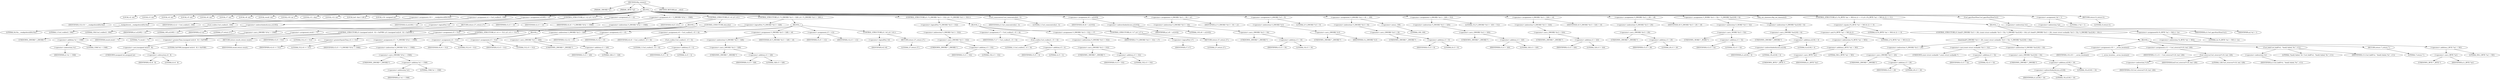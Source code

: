 digraph tftp_connect {  
"1000114" [label = "(METHOD,tftp_connect)" ]
"1000115" [label = "(PARAM,_DWORD *a1)" ]
"1000116" [label = "(PARAM,_BYTE *a2)" ]
"1000117" [label = "(BLOCK,,)" ]
"1000118" [label = "(LOCAL,v2: int)" ]
"1000119" [label = "(LOCAL,v3: int)" ]
"1000120" [label = "(LOCAL,v4: int)" ]
"1000121" [label = "(LOCAL,v5: int)" ]
"1000122" [label = "(LOCAL,v6: int)" ]
"1000123" [label = "(LOCAL,v7: int)" ]
"1000124" [label = "(LOCAL,v8: int)" ]
"1000125" [label = "(LOCAL,result: int)" ]
"1000126" [label = "(LOCAL,v10: int *)" ]
"1000127" [label = "(LOCAL,v11: char)" ]
"1000128" [label = "(LOCAL,v12: int)" ]
"1000129" [label = "(LOCAL,buf: char [ 128 ])" ]
"1000130" [label = "(LOCAL,v14: unsigned int)" ]
"1000131" [label = "(<operator>.assignment,v14 = __readgsdword(0x14u))" ]
"1000132" [label = "(IDENTIFIER,v14,v14 = __readgsdword(0x14u))" ]
"1000133" [label = "(__readgsdword,__readgsdword(0x14u))" ]
"1000134" [label = "(LITERAL,0x14u,__readgsdword(0x14u))" ]
"1000135" [label = "(<operator>.assignment,v2 = Curl_ccalloc(1, 336))" ]
"1000136" [label = "(IDENTIFIER,v2,v2 = Curl_ccalloc(1, 336))" ]
"1000137" [label = "(Curl_ccalloc,Curl_ccalloc(1, 336))" ]
"1000138" [label = "(LITERAL,1,Curl_ccalloc(1, 336))" ]
"1000139" [label = "(LITERAL,336,Curl_ccalloc(1, 336))" ]
"1000140" [label = "(<operator>.assignment,a1[185] = v2)" ]
"1000141" [label = "(<operator>.indirectIndexAccess,a1[185])" ]
"1000142" [label = "(IDENTIFIER,a1,a1[185] = v2)" ]
"1000143" [label = "(LITERAL,185,a1[185] = v2)" ]
"1000144" [label = "(IDENTIFIER,v2,a1[185] = v2)" ]
"1000145" [label = "(CONTROL_STRUCTURE,if ( !v2 ),if ( !v2 ))" ]
"1000146" [label = "(<operator>.logicalNot,!v2)" ]
"1000147" [label = "(IDENTIFIER,v2,!v2)" ]
"1000148" [label = "(RETURN,return 27;,return 27;)" ]
"1000149" [label = "(LITERAL,27,return 27;)" ]
"1000150" [label = "(<operator>.assignment,v3 = v2)" ]
"1000151" [label = "(IDENTIFIER,v3,v3 = v2)" ]
"1000152" [label = "(IDENTIFIER,v2,v3 = v2)" ]
"1000153" [label = "(<operator>.assignment,v4 = *(_DWORD *)(*a1 + 1568))" ]
"1000154" [label = "(IDENTIFIER,v4,v4 = *(_DWORD *)(*a1 + 1568))" ]
"1000155" [label = "(<operator>.indirection,*(_DWORD *)(*a1 + 1568))" ]
"1000156" [label = "(<operator>.cast,(_DWORD *)(*a1 + 1568))" ]
"1000157" [label = "(UNKNOWN,_DWORD *,_DWORD *)" ]
"1000158" [label = "(<operator>.addition,*a1 + 1568)" ]
"1000159" [label = "(<operator>.indirection,*a1)" ]
"1000160" [label = "(IDENTIFIER,a1,*a1 + 1568)" ]
"1000161" [label = "(LITERAL,1568,*a1 + 1568)" ]
"1000162" [label = "(CONTROL_STRUCTURE,if ( v4 ),if ( v4 ))" ]
"1000163" [label = "(IDENTIFIER,v4,if ( v4 ))" ]
"1000164" [label = "(BLOCK,,)" ]
"1000165" [label = "(<operator>.assignment,result = 71)" ]
"1000166" [label = "(IDENTIFIER,result,result = 71)" ]
"1000167" [label = "(LITERAL,71,result = 71)" ]
"1000168" [label = "(CONTROL_STRUCTURE,if ( (unsigned int)(v4 - 8) > 0xFFB0 ),if ( (unsigned int)(v4 - 8) > 0xFFB0 ))" ]
"1000169" [label = "(<operator>.greaterThan,(unsigned int)(v4 - 8) > 0xFFB0)" ]
"1000170" [label = "(<operator>.cast,(unsigned int)(v4 - 8))" ]
"1000171" [label = "(UNKNOWN,unsigned int,unsigned int)" ]
"1000172" [label = "(<operator>.subtraction,v4 - 8)" ]
"1000173" [label = "(IDENTIFIER,v4,v4 - 8)" ]
"1000174" [label = "(LITERAL,8,v4 - 8)" ]
"1000175" [label = "(LITERAL,0xFFB0,(unsigned int)(v4 - 8) > 0xFFB0)" ]
"1000176" [label = "(RETURN,return result;,return result;)" ]
"1000177" [label = "(IDENTIFIER,result,return result;)" ]
"1000178" [label = "(<operator>.assignment,v5 = 512)" ]
"1000179" [label = "(IDENTIFIER,v5,v5 = 512)" ]
"1000180" [label = "(LITERAL,512,v5 = 512)" ]
"1000181" [label = "(CONTROL_STRUCTURE,if ( v4 >= 512 ),if ( v4 >= 512 ))" ]
"1000182" [label = "(<operator>.greaterEqualsThan,v4 >= 512)" ]
"1000183" [label = "(IDENTIFIER,v4,v4 >= 512)" ]
"1000184" [label = "(LITERAL,512,v4 >= 512)" ]
"1000185" [label = "(<operator>.assignment,v5 = *(_DWORD *)(*a1 + 1568))" ]
"1000186" [label = "(IDENTIFIER,v5,v5 = *(_DWORD *)(*a1 + 1568))" ]
"1000187" [label = "(<operator>.indirection,*(_DWORD *)(*a1 + 1568))" ]
"1000188" [label = "(<operator>.cast,(_DWORD *)(*a1 + 1568))" ]
"1000189" [label = "(UNKNOWN,_DWORD *,_DWORD *)" ]
"1000190" [label = "(<operator>.addition,*a1 + 1568)" ]
"1000191" [label = "(<operator>.indirection,*a1)" ]
"1000192" [label = "(IDENTIFIER,a1,*a1 + 1568)" ]
"1000193" [label = "(LITERAL,1568,*a1 + 1568)" ]
"1000194" [label = "(CONTROL_STRUCTURE,else,else)" ]
"1000195" [label = "(BLOCK,,)" ]
"1000196" [label = "(<operator>.assignment,v4 = 512)" ]
"1000197" [label = "(IDENTIFIER,v4,v4 = 512)" ]
"1000198" [label = "(LITERAL,512,v4 = 512)" ]
"1000199" [label = "(<operator>.assignment,v5 = 512)" ]
"1000200" [label = "(IDENTIFIER,v5,v5 = 512)" ]
"1000201" [label = "(LITERAL,512,v5 = 512)" ]
"1000202" [label = "(CONTROL_STRUCTURE,if ( !*(_DWORD *)(v3 + 328) ),if ( !*(_DWORD *)(v3 + 328) ))" ]
"1000203" [label = "(<operator>.logicalNot,!*(_DWORD *)(v3 + 328))" ]
"1000204" [label = "(<operator>.indirection,*(_DWORD *)(v3 + 328))" ]
"1000205" [label = "(<operator>.cast,(_DWORD *)(v3 + 328))" ]
"1000206" [label = "(UNKNOWN,_DWORD *,_DWORD *)" ]
"1000207" [label = "(<operator>.addition,v3 + 328)" ]
"1000208" [label = "(IDENTIFIER,v3,v3 + 328)" ]
"1000209" [label = "(LITERAL,328,v3 + 328)" ]
"1000210" [label = "(BLOCK,,)" ]
"1000211" [label = "(<operator>.assignment,v12 = v5)" ]
"1000212" [label = "(IDENTIFIER,v12,v12 = v5)" ]
"1000213" [label = "(IDENTIFIER,v5,v12 = v5)" ]
"1000214" [label = "(<operator>.assignment,v6 = Curl_ccalloc(1, v5 + 4))" ]
"1000215" [label = "(IDENTIFIER,v6,v6 = Curl_ccalloc(1, v5 + 4))" ]
"1000216" [label = "(Curl_ccalloc,Curl_ccalloc(1, v5 + 4))" ]
"1000217" [label = "(LITERAL,1,Curl_ccalloc(1, v5 + 4))" ]
"1000218" [label = "(<operator>.addition,v5 + 4)" ]
"1000219" [label = "(IDENTIFIER,v5,v5 + 4)" ]
"1000220" [label = "(LITERAL,4,v5 + 4)" ]
"1000221" [label = "(<operator>.assignment,*(_DWORD *)(v3 + 328) = v6)" ]
"1000222" [label = "(<operator>.indirection,*(_DWORD *)(v3 + 328))" ]
"1000223" [label = "(<operator>.cast,(_DWORD *)(v3 + 328))" ]
"1000224" [label = "(UNKNOWN,_DWORD *,_DWORD *)" ]
"1000225" [label = "(<operator>.addition,v3 + 328)" ]
"1000226" [label = "(IDENTIFIER,v3,v3 + 328)" ]
"1000227" [label = "(LITERAL,328,v3 + 328)" ]
"1000228" [label = "(IDENTIFIER,v6,*(_DWORD *)(v3 + 328) = v6)" ]
"1000229" [label = "(<operator>.assignment,v5 = v12)" ]
"1000230" [label = "(IDENTIFIER,v5,v5 = v12)" ]
"1000231" [label = "(IDENTIFIER,v12,v5 = v12)" ]
"1000232" [label = "(CONTROL_STRUCTURE,if ( !v6 ),if ( !v6 ))" ]
"1000233" [label = "(<operator>.logicalNot,!v6)" ]
"1000234" [label = "(IDENTIFIER,v6,!v6)" ]
"1000235" [label = "(RETURN,return 27;,return 27;)" ]
"1000236" [label = "(LITERAL,27,return 27;)" ]
"1000237" [label = "(CONTROL_STRUCTURE,if ( !*(_DWORD *)(v3 + 332) ),if ( !*(_DWORD *)(v3 + 332) ))" ]
"1000238" [label = "(<operator>.logicalNot,!*(_DWORD *)(v3 + 332))" ]
"1000239" [label = "(<operator>.indirection,*(_DWORD *)(v3 + 332))" ]
"1000240" [label = "(<operator>.cast,(_DWORD *)(v3 + 332))" ]
"1000241" [label = "(UNKNOWN,_DWORD *,_DWORD *)" ]
"1000242" [label = "(<operator>.addition,v3 + 332)" ]
"1000243" [label = "(IDENTIFIER,v3,v3 + 332)" ]
"1000244" [label = "(LITERAL,332,v3 + 332)" ]
"1000245" [label = "(BLOCK,,)" ]
"1000246" [label = "(<operator>.assignment,v7 = Curl_ccalloc(1, v5 + 4))" ]
"1000247" [label = "(IDENTIFIER,v7,v7 = Curl_ccalloc(1, v5 + 4))" ]
"1000248" [label = "(Curl_ccalloc,Curl_ccalloc(1, v5 + 4))" ]
"1000249" [label = "(LITERAL,1,Curl_ccalloc(1, v5 + 4))" ]
"1000250" [label = "(<operator>.addition,v5 + 4)" ]
"1000251" [label = "(IDENTIFIER,v5,v5 + 4)" ]
"1000252" [label = "(LITERAL,4,v5 + 4)" ]
"1000253" [label = "(<operator>.assignment,*(_DWORD *)(v3 + 332) = v7)" ]
"1000254" [label = "(<operator>.indirection,*(_DWORD *)(v3 + 332))" ]
"1000255" [label = "(<operator>.cast,(_DWORD *)(v3 + 332))" ]
"1000256" [label = "(UNKNOWN,_DWORD *,_DWORD *)" ]
"1000257" [label = "(<operator>.addition,v3 + 332)" ]
"1000258" [label = "(IDENTIFIER,v3,v3 + 332)" ]
"1000259" [label = "(LITERAL,332,v3 + 332)" ]
"1000260" [label = "(IDENTIFIER,v7,*(_DWORD *)(v3 + 332) = v7)" ]
"1000261" [label = "(CONTROL_STRUCTURE,if ( !v7 ),if ( !v7 ))" ]
"1000262" [label = "(<operator>.logicalNot,!v7)" ]
"1000263" [label = "(IDENTIFIER,v7,!v7)" ]
"1000264" [label = "(RETURN,return 27;,return 27;)" ]
"1000265" [label = "(LITERAL,27,return 27;)" ]
"1000266" [label = "(Curl_conncontrol,Curl_conncontrol(a1, 1))" ]
"1000267" [label = "(IDENTIFIER,a1,Curl_conncontrol(a1, 1))" ]
"1000268" [label = "(LITERAL,1,Curl_conncontrol(a1, 1))" ]
"1000269" [label = "(<operator>.assignment,v8 = a1[103])" ]
"1000270" [label = "(IDENTIFIER,v8,v8 = a1[103])" ]
"1000271" [label = "(<operator>.indirectIndexAccess,a1[103])" ]
"1000272" [label = "(IDENTIFIER,a1,v8 = a1[103])" ]
"1000273" [label = "(LITERAL,103,v8 = a1[103])" ]
"1000274" [label = "(<operator>.assignment,*(_DWORD *)(v3 + 16) = a1)" ]
"1000275" [label = "(<operator>.indirection,*(_DWORD *)(v3 + 16))" ]
"1000276" [label = "(<operator>.cast,(_DWORD *)(v3 + 16))" ]
"1000277" [label = "(UNKNOWN,_DWORD *,_DWORD *)" ]
"1000278" [label = "(<operator>.addition,v3 + 16)" ]
"1000279" [label = "(IDENTIFIER,v3,v3 + 16)" ]
"1000280" [label = "(LITERAL,16,v3 + 16)" ]
"1000281" [label = "(IDENTIFIER,a1,*(_DWORD *)(v3 + 16) = a1)" ]
"1000282" [label = "(<operator>.assignment,*(_DWORD *)v3 = 0)" ]
"1000283" [label = "(<operator>.indirection,*(_DWORD *)v3)" ]
"1000284" [label = "(<operator>.cast,(_DWORD *)v3)" ]
"1000285" [label = "(UNKNOWN,_DWORD *,_DWORD *)" ]
"1000286" [label = "(IDENTIFIER,v3,(_DWORD *)v3)" ]
"1000287" [label = "(LITERAL,0,*(_DWORD *)v3 = 0)" ]
"1000288" [label = "(<operator>.assignment,*(_DWORD *)(v3 + 8) = -100)" ]
"1000289" [label = "(<operator>.indirection,*(_DWORD *)(v3 + 8))" ]
"1000290" [label = "(<operator>.cast,(_DWORD *)(v3 + 8))" ]
"1000291" [label = "(UNKNOWN,_DWORD *,_DWORD *)" ]
"1000292" [label = "(<operator>.addition,v3 + 8)" ]
"1000293" [label = "(IDENTIFIER,v3,v3 + 8)" ]
"1000294" [label = "(LITERAL,8,v3 + 8)" ]
"1000295" [label = "(<operator>.minus,-100)" ]
"1000296" [label = "(LITERAL,100,-100)" ]
"1000297" [label = "(<operator>.assignment,*(_DWORD *)(v3 + 320) = 512)" ]
"1000298" [label = "(<operator>.indirection,*(_DWORD *)(v3 + 320))" ]
"1000299" [label = "(<operator>.cast,(_DWORD *)(v3 + 320))" ]
"1000300" [label = "(UNKNOWN,_DWORD *,_DWORD *)" ]
"1000301" [label = "(<operator>.addition,v3 + 320)" ]
"1000302" [label = "(IDENTIFIER,v3,v3 + 320)" ]
"1000303" [label = "(LITERAL,320,v3 + 320)" ]
"1000304" [label = "(LITERAL,512,*(_DWORD *)(v3 + 320) = 512)" ]
"1000305" [label = "(<operator>.assignment,*(_DWORD *)(v3 + 324) = v4)" ]
"1000306" [label = "(<operator>.indirection,*(_DWORD *)(v3 + 324))" ]
"1000307" [label = "(<operator>.cast,(_DWORD *)(v3 + 324))" ]
"1000308" [label = "(UNKNOWN,_DWORD *,_DWORD *)" ]
"1000309" [label = "(<operator>.addition,v3 + 324)" ]
"1000310" [label = "(IDENTIFIER,v3,v3 + 324)" ]
"1000311" [label = "(LITERAL,324,v3 + 324)" ]
"1000312" [label = "(IDENTIFIER,v4,*(_DWORD *)(v3 + 324) = v4)" ]
"1000313" [label = "(<operator>.assignment,*(_DWORD *)(v3 + 20) = v8)" ]
"1000314" [label = "(<operator>.indirection,*(_DWORD *)(v3 + 20))" ]
"1000315" [label = "(<operator>.cast,(_DWORD *)(v3 + 20))" ]
"1000316" [label = "(UNKNOWN,_DWORD *,_DWORD *)" ]
"1000317" [label = "(<operator>.addition,v3 + 20)" ]
"1000318" [label = "(IDENTIFIER,v3,v3 + 20)" ]
"1000319" [label = "(LITERAL,20,v3 + 20)" ]
"1000320" [label = "(IDENTIFIER,v8,*(_DWORD *)(v3 + 20) = v8)" ]
"1000321" [label = "(<operator>.assignment,*(_WORD *)(v3 + 52) = *(_DWORD *)(a1[18] + 4))" ]
"1000322" [label = "(<operator>.indirection,*(_WORD *)(v3 + 52))" ]
"1000323" [label = "(<operator>.cast,(_WORD *)(v3 + 52))" ]
"1000324" [label = "(UNKNOWN,_WORD *,_WORD *)" ]
"1000325" [label = "(<operator>.addition,v3 + 52)" ]
"1000326" [label = "(IDENTIFIER,v3,v3 + 52)" ]
"1000327" [label = "(LITERAL,52,v3 + 52)" ]
"1000328" [label = "(<operator>.indirection,*(_DWORD *)(a1[18] + 4))" ]
"1000329" [label = "(<operator>.cast,(_DWORD *)(a1[18] + 4))" ]
"1000330" [label = "(UNKNOWN,_DWORD *,_DWORD *)" ]
"1000331" [label = "(<operator>.addition,a1[18] + 4)" ]
"1000332" [label = "(<operator>.indirectIndexAccess,a1[18])" ]
"1000333" [label = "(IDENTIFIER,a1,a1[18] + 4)" ]
"1000334" [label = "(LITERAL,18,a1[18] + 4)" ]
"1000335" [label = "(LITERAL,4,a1[18] + 4)" ]
"1000336" [label = "(tftp_set_timeouts,tftp_set_timeouts())" ]
"1000337" [label = "(CONTROL_STRUCTURE,if ( (*((_BYTE *)a1 + 583) & 2) == 0 ),if ( (*((_BYTE *)a1 + 583) & 2) == 0 ))" ]
"1000338" [label = "(<operator>.equals,(*((_BYTE *)a1 + 583) & 2) == 0)" ]
"1000339" [label = "(<operator>.and,*((_BYTE *)a1 + 583) & 2)" ]
"1000340" [label = "(<operator>.indirection,*((_BYTE *)a1 + 583))" ]
"1000341" [label = "(<operator>.addition,(_BYTE *)a1 + 583)" ]
"1000342" [label = "(<operator>.cast,(_BYTE *)a1)" ]
"1000343" [label = "(UNKNOWN,_BYTE *,_BYTE *)" ]
"1000344" [label = "(IDENTIFIER,a1,(_BYTE *)a1)" ]
"1000345" [label = "(LITERAL,583,(_BYTE *)a1 + 583)" ]
"1000346" [label = "(LITERAL,2,*((_BYTE *)a1 + 583) & 2)" ]
"1000347" [label = "(LITERAL,0,(*((_BYTE *)a1 + 583) & 2) == 0)" ]
"1000348" [label = "(BLOCK,,)" ]
"1000349" [label = "(CONTROL_STRUCTURE,if ( bind(*(_DWORD *)(v3 + 20), (const struct sockaddr *)(v3 + 52), *(_DWORD *)(a1[18] + 16)) ),if ( bind(*(_DWORD *)(v3 + 20), (const struct sockaddr *)(v3 + 52), *(_DWORD *)(a1[18] + 16)) ))" ]
"1000350" [label = "(bind,bind(*(_DWORD *)(v3 + 20), (const struct sockaddr *)(v3 + 52), *(_DWORD *)(a1[18] + 16)))" ]
"1000351" [label = "(<operator>.indirection,*(_DWORD *)(v3 + 20))" ]
"1000352" [label = "(<operator>.cast,(_DWORD *)(v3 + 20))" ]
"1000353" [label = "(UNKNOWN,_DWORD *,_DWORD *)" ]
"1000354" [label = "(<operator>.addition,v3 + 20)" ]
"1000355" [label = "(IDENTIFIER,v3,v3 + 20)" ]
"1000356" [label = "(LITERAL,20,v3 + 20)" ]
"1000357" [label = "(<operator>.cast,(const struct sockaddr *)(v3 + 52))" ]
"1000358" [label = "(UNKNOWN,const struct sockaddr *,const struct sockaddr *)" ]
"1000359" [label = "(<operator>.addition,v3 + 52)" ]
"1000360" [label = "(IDENTIFIER,v3,v3 + 52)" ]
"1000361" [label = "(LITERAL,52,v3 + 52)" ]
"1000362" [label = "(<operator>.indirection,*(_DWORD *)(a1[18] + 16))" ]
"1000363" [label = "(<operator>.cast,(_DWORD *)(a1[18] + 16))" ]
"1000364" [label = "(UNKNOWN,_DWORD *,_DWORD *)" ]
"1000365" [label = "(<operator>.addition,a1[18] + 16)" ]
"1000366" [label = "(<operator>.indirectIndexAccess,a1[18])" ]
"1000367" [label = "(IDENTIFIER,a1,a1[18] + 16)" ]
"1000368" [label = "(LITERAL,18,a1[18] + 16)" ]
"1000369" [label = "(LITERAL,16,a1[18] + 16)" ]
"1000370" [label = "(BLOCK,,)" ]
"1000371" [label = "(<operator>.assignment,v10 = __errno_location())" ]
"1000372" [label = "(IDENTIFIER,v10,v10 = __errno_location())" ]
"1000373" [label = "(__errno_location,__errno_location())" ]
"1000374" [label = "(<operator>.assignment,v11 = Curl_strerror(*v10, buf, 128))" ]
"1000375" [label = "(IDENTIFIER,v11,v11 = Curl_strerror(*v10, buf, 128))" ]
"1000376" [label = "(Curl_strerror,Curl_strerror(*v10, buf, 128))" ]
"1000377" [label = "(<operator>.indirection,*v10)" ]
"1000378" [label = "(IDENTIFIER,v10,Curl_strerror(*v10, buf, 128))" ]
"1000379" [label = "(IDENTIFIER,buf,Curl_strerror(*v10, buf, 128))" ]
"1000380" [label = "(LITERAL,128,Curl_strerror(*v10, buf, 128))" ]
"1000381" [label = "(Curl_failf,Curl_failf(*a1, \"bind() failed; %s\", v11))" ]
"1000382" [label = "(<operator>.indirection,*a1)" ]
"1000383" [label = "(IDENTIFIER,a1,Curl_failf(*a1, \"bind() failed; %s\", v11))" ]
"1000384" [label = "(LITERAL,\"bind() failed; %s\",Curl_failf(*a1, \"bind() failed; %s\", v11))" ]
"1000385" [label = "(IDENTIFIER,v11,Curl_failf(*a1, \"bind() failed; %s\", v11))" ]
"1000386" [label = "(RETURN,return 7;,return 7;)" ]
"1000387" [label = "(LITERAL,7,return 7;)" ]
"1000388" [label = "(<operators>.assignmentOr,*((_BYTE *)a1 + 583) |= 2u)" ]
"1000389" [label = "(<operator>.indirection,*((_BYTE *)a1 + 583))" ]
"1000390" [label = "(<operator>.addition,(_BYTE *)a1 + 583)" ]
"1000391" [label = "(<operator>.cast,(_BYTE *)a1)" ]
"1000392" [label = "(UNKNOWN,_BYTE *,_BYTE *)" ]
"1000393" [label = "(IDENTIFIER,a1,(_BYTE *)a1)" ]
"1000394" [label = "(LITERAL,583,(_BYTE *)a1 + 583)" ]
"1000395" [label = "(LITERAL,2u,*((_BYTE *)a1 + 583) |= 2u)" ]
"1000396" [label = "(Curl_pgrsStartNow,Curl_pgrsStartNow(*a1))" ]
"1000397" [label = "(<operator>.indirection,*a1)" ]
"1000398" [label = "(IDENTIFIER,a1,Curl_pgrsStartNow(*a1))" ]
"1000399" [label = "(<operator>.assignment,*a2 = 1)" ]
"1000400" [label = "(<operator>.indirection,*a2)" ]
"1000401" [label = "(IDENTIFIER,a2,*a2 = 1)" ]
"1000402" [label = "(LITERAL,1,*a2 = 1)" ]
"1000403" [label = "(RETURN,return 0;,return 0;)" ]
"1000404" [label = "(LITERAL,0,return 0;)" ]
"1000405" [label = "(METHOD_RETURN,int __cdecl)" ]
  "1000114" -> "1000115" 
  "1000114" -> "1000116" 
  "1000114" -> "1000117" 
  "1000114" -> "1000405" 
  "1000117" -> "1000118" 
  "1000117" -> "1000119" 
  "1000117" -> "1000120" 
  "1000117" -> "1000121" 
  "1000117" -> "1000122" 
  "1000117" -> "1000123" 
  "1000117" -> "1000124" 
  "1000117" -> "1000125" 
  "1000117" -> "1000126" 
  "1000117" -> "1000127" 
  "1000117" -> "1000128" 
  "1000117" -> "1000129" 
  "1000117" -> "1000130" 
  "1000117" -> "1000131" 
  "1000117" -> "1000135" 
  "1000117" -> "1000140" 
  "1000117" -> "1000145" 
  "1000117" -> "1000150" 
  "1000117" -> "1000153" 
  "1000117" -> "1000162" 
  "1000117" -> "1000202" 
  "1000117" -> "1000237" 
  "1000117" -> "1000266" 
  "1000117" -> "1000269" 
  "1000117" -> "1000274" 
  "1000117" -> "1000282" 
  "1000117" -> "1000288" 
  "1000117" -> "1000297" 
  "1000117" -> "1000305" 
  "1000117" -> "1000313" 
  "1000117" -> "1000321" 
  "1000117" -> "1000336" 
  "1000117" -> "1000337" 
  "1000117" -> "1000396" 
  "1000117" -> "1000399" 
  "1000117" -> "1000403" 
  "1000131" -> "1000132" 
  "1000131" -> "1000133" 
  "1000133" -> "1000134" 
  "1000135" -> "1000136" 
  "1000135" -> "1000137" 
  "1000137" -> "1000138" 
  "1000137" -> "1000139" 
  "1000140" -> "1000141" 
  "1000140" -> "1000144" 
  "1000141" -> "1000142" 
  "1000141" -> "1000143" 
  "1000145" -> "1000146" 
  "1000145" -> "1000148" 
  "1000146" -> "1000147" 
  "1000148" -> "1000149" 
  "1000150" -> "1000151" 
  "1000150" -> "1000152" 
  "1000153" -> "1000154" 
  "1000153" -> "1000155" 
  "1000155" -> "1000156" 
  "1000156" -> "1000157" 
  "1000156" -> "1000158" 
  "1000158" -> "1000159" 
  "1000158" -> "1000161" 
  "1000159" -> "1000160" 
  "1000162" -> "1000163" 
  "1000162" -> "1000164" 
  "1000162" -> "1000194" 
  "1000164" -> "1000165" 
  "1000164" -> "1000168" 
  "1000164" -> "1000178" 
  "1000164" -> "1000181" 
  "1000165" -> "1000166" 
  "1000165" -> "1000167" 
  "1000168" -> "1000169" 
  "1000168" -> "1000176" 
  "1000169" -> "1000170" 
  "1000169" -> "1000175" 
  "1000170" -> "1000171" 
  "1000170" -> "1000172" 
  "1000172" -> "1000173" 
  "1000172" -> "1000174" 
  "1000176" -> "1000177" 
  "1000178" -> "1000179" 
  "1000178" -> "1000180" 
  "1000181" -> "1000182" 
  "1000181" -> "1000185" 
  "1000182" -> "1000183" 
  "1000182" -> "1000184" 
  "1000185" -> "1000186" 
  "1000185" -> "1000187" 
  "1000187" -> "1000188" 
  "1000188" -> "1000189" 
  "1000188" -> "1000190" 
  "1000190" -> "1000191" 
  "1000190" -> "1000193" 
  "1000191" -> "1000192" 
  "1000194" -> "1000195" 
  "1000195" -> "1000196" 
  "1000195" -> "1000199" 
  "1000196" -> "1000197" 
  "1000196" -> "1000198" 
  "1000199" -> "1000200" 
  "1000199" -> "1000201" 
  "1000202" -> "1000203" 
  "1000202" -> "1000210" 
  "1000203" -> "1000204" 
  "1000204" -> "1000205" 
  "1000205" -> "1000206" 
  "1000205" -> "1000207" 
  "1000207" -> "1000208" 
  "1000207" -> "1000209" 
  "1000210" -> "1000211" 
  "1000210" -> "1000214" 
  "1000210" -> "1000221" 
  "1000210" -> "1000229" 
  "1000210" -> "1000232" 
  "1000211" -> "1000212" 
  "1000211" -> "1000213" 
  "1000214" -> "1000215" 
  "1000214" -> "1000216" 
  "1000216" -> "1000217" 
  "1000216" -> "1000218" 
  "1000218" -> "1000219" 
  "1000218" -> "1000220" 
  "1000221" -> "1000222" 
  "1000221" -> "1000228" 
  "1000222" -> "1000223" 
  "1000223" -> "1000224" 
  "1000223" -> "1000225" 
  "1000225" -> "1000226" 
  "1000225" -> "1000227" 
  "1000229" -> "1000230" 
  "1000229" -> "1000231" 
  "1000232" -> "1000233" 
  "1000232" -> "1000235" 
  "1000233" -> "1000234" 
  "1000235" -> "1000236" 
  "1000237" -> "1000238" 
  "1000237" -> "1000245" 
  "1000238" -> "1000239" 
  "1000239" -> "1000240" 
  "1000240" -> "1000241" 
  "1000240" -> "1000242" 
  "1000242" -> "1000243" 
  "1000242" -> "1000244" 
  "1000245" -> "1000246" 
  "1000245" -> "1000253" 
  "1000245" -> "1000261" 
  "1000246" -> "1000247" 
  "1000246" -> "1000248" 
  "1000248" -> "1000249" 
  "1000248" -> "1000250" 
  "1000250" -> "1000251" 
  "1000250" -> "1000252" 
  "1000253" -> "1000254" 
  "1000253" -> "1000260" 
  "1000254" -> "1000255" 
  "1000255" -> "1000256" 
  "1000255" -> "1000257" 
  "1000257" -> "1000258" 
  "1000257" -> "1000259" 
  "1000261" -> "1000262" 
  "1000261" -> "1000264" 
  "1000262" -> "1000263" 
  "1000264" -> "1000265" 
  "1000266" -> "1000267" 
  "1000266" -> "1000268" 
  "1000269" -> "1000270" 
  "1000269" -> "1000271" 
  "1000271" -> "1000272" 
  "1000271" -> "1000273" 
  "1000274" -> "1000275" 
  "1000274" -> "1000281" 
  "1000275" -> "1000276" 
  "1000276" -> "1000277" 
  "1000276" -> "1000278" 
  "1000278" -> "1000279" 
  "1000278" -> "1000280" 
  "1000282" -> "1000283" 
  "1000282" -> "1000287" 
  "1000283" -> "1000284" 
  "1000284" -> "1000285" 
  "1000284" -> "1000286" 
  "1000288" -> "1000289" 
  "1000288" -> "1000295" 
  "1000289" -> "1000290" 
  "1000290" -> "1000291" 
  "1000290" -> "1000292" 
  "1000292" -> "1000293" 
  "1000292" -> "1000294" 
  "1000295" -> "1000296" 
  "1000297" -> "1000298" 
  "1000297" -> "1000304" 
  "1000298" -> "1000299" 
  "1000299" -> "1000300" 
  "1000299" -> "1000301" 
  "1000301" -> "1000302" 
  "1000301" -> "1000303" 
  "1000305" -> "1000306" 
  "1000305" -> "1000312" 
  "1000306" -> "1000307" 
  "1000307" -> "1000308" 
  "1000307" -> "1000309" 
  "1000309" -> "1000310" 
  "1000309" -> "1000311" 
  "1000313" -> "1000314" 
  "1000313" -> "1000320" 
  "1000314" -> "1000315" 
  "1000315" -> "1000316" 
  "1000315" -> "1000317" 
  "1000317" -> "1000318" 
  "1000317" -> "1000319" 
  "1000321" -> "1000322" 
  "1000321" -> "1000328" 
  "1000322" -> "1000323" 
  "1000323" -> "1000324" 
  "1000323" -> "1000325" 
  "1000325" -> "1000326" 
  "1000325" -> "1000327" 
  "1000328" -> "1000329" 
  "1000329" -> "1000330" 
  "1000329" -> "1000331" 
  "1000331" -> "1000332" 
  "1000331" -> "1000335" 
  "1000332" -> "1000333" 
  "1000332" -> "1000334" 
  "1000337" -> "1000338" 
  "1000337" -> "1000348" 
  "1000338" -> "1000339" 
  "1000338" -> "1000347" 
  "1000339" -> "1000340" 
  "1000339" -> "1000346" 
  "1000340" -> "1000341" 
  "1000341" -> "1000342" 
  "1000341" -> "1000345" 
  "1000342" -> "1000343" 
  "1000342" -> "1000344" 
  "1000348" -> "1000349" 
  "1000348" -> "1000388" 
  "1000349" -> "1000350" 
  "1000349" -> "1000370" 
  "1000350" -> "1000351" 
  "1000350" -> "1000357" 
  "1000350" -> "1000362" 
  "1000351" -> "1000352" 
  "1000352" -> "1000353" 
  "1000352" -> "1000354" 
  "1000354" -> "1000355" 
  "1000354" -> "1000356" 
  "1000357" -> "1000358" 
  "1000357" -> "1000359" 
  "1000359" -> "1000360" 
  "1000359" -> "1000361" 
  "1000362" -> "1000363" 
  "1000363" -> "1000364" 
  "1000363" -> "1000365" 
  "1000365" -> "1000366" 
  "1000365" -> "1000369" 
  "1000366" -> "1000367" 
  "1000366" -> "1000368" 
  "1000370" -> "1000371" 
  "1000370" -> "1000374" 
  "1000370" -> "1000381" 
  "1000370" -> "1000386" 
  "1000371" -> "1000372" 
  "1000371" -> "1000373" 
  "1000374" -> "1000375" 
  "1000374" -> "1000376" 
  "1000376" -> "1000377" 
  "1000376" -> "1000379" 
  "1000376" -> "1000380" 
  "1000377" -> "1000378" 
  "1000381" -> "1000382" 
  "1000381" -> "1000384" 
  "1000381" -> "1000385" 
  "1000382" -> "1000383" 
  "1000386" -> "1000387" 
  "1000388" -> "1000389" 
  "1000388" -> "1000395" 
  "1000389" -> "1000390" 
  "1000390" -> "1000391" 
  "1000390" -> "1000394" 
  "1000391" -> "1000392" 
  "1000391" -> "1000393" 
  "1000396" -> "1000397" 
  "1000397" -> "1000398" 
  "1000399" -> "1000400" 
  "1000399" -> "1000402" 
  "1000400" -> "1000401" 
  "1000403" -> "1000404" 
}
